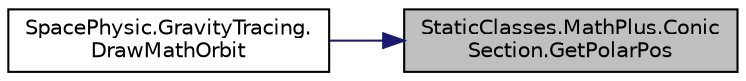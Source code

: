 digraph "StaticClasses.MathPlus.ConicSection.GetPolarPos"
{
 // INTERACTIVE_SVG=YES
 // LATEX_PDF_SIZE
  edge [fontname="Helvetica",fontsize="10",labelfontname="Helvetica",labelfontsize="10"];
  node [fontname="Helvetica",fontsize="10",shape=record];
  rankdir="RL";
  Node1 [label="StaticClasses.MathPlus.Conic\lSection.GetPolarPos",height=0.2,width=0.4,color="black", fillcolor="grey75", style="filled", fontcolor="black",tooltip="求椭圆在极坐标下角度对应的位置"];
  Node1 -> Node2 [dir="back",color="midnightblue",fontsize="10",style="solid",fontname="Helvetica"];
  Node2 [label="SpacePhysic.GravityTracing.\lDrawMathOrbit",height=0.2,width=0.4,color="black", fillcolor="white", style="filled",URL="$class_space_physic_1_1_gravity_tracing.html#a9dfecb92e6e1f810bf76157ca19f5e44",tooltip="绘制轨道"];
}
